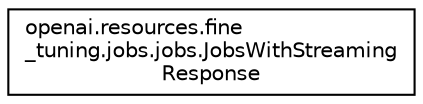 digraph "Graphical Class Hierarchy"
{
 // LATEX_PDF_SIZE
  edge [fontname="Helvetica",fontsize="10",labelfontname="Helvetica",labelfontsize="10"];
  node [fontname="Helvetica",fontsize="10",shape=record];
  rankdir="LR";
  Node0 [label="openai.resources.fine\l_tuning.jobs.jobs.JobsWithStreaming\lResponse",height=0.2,width=0.4,color="black", fillcolor="white", style="filled",URL="$classopenai_1_1resources_1_1fine__tuning_1_1jobs_1_1jobs_1_1JobsWithStreamingResponse.html",tooltip=" "];
}
